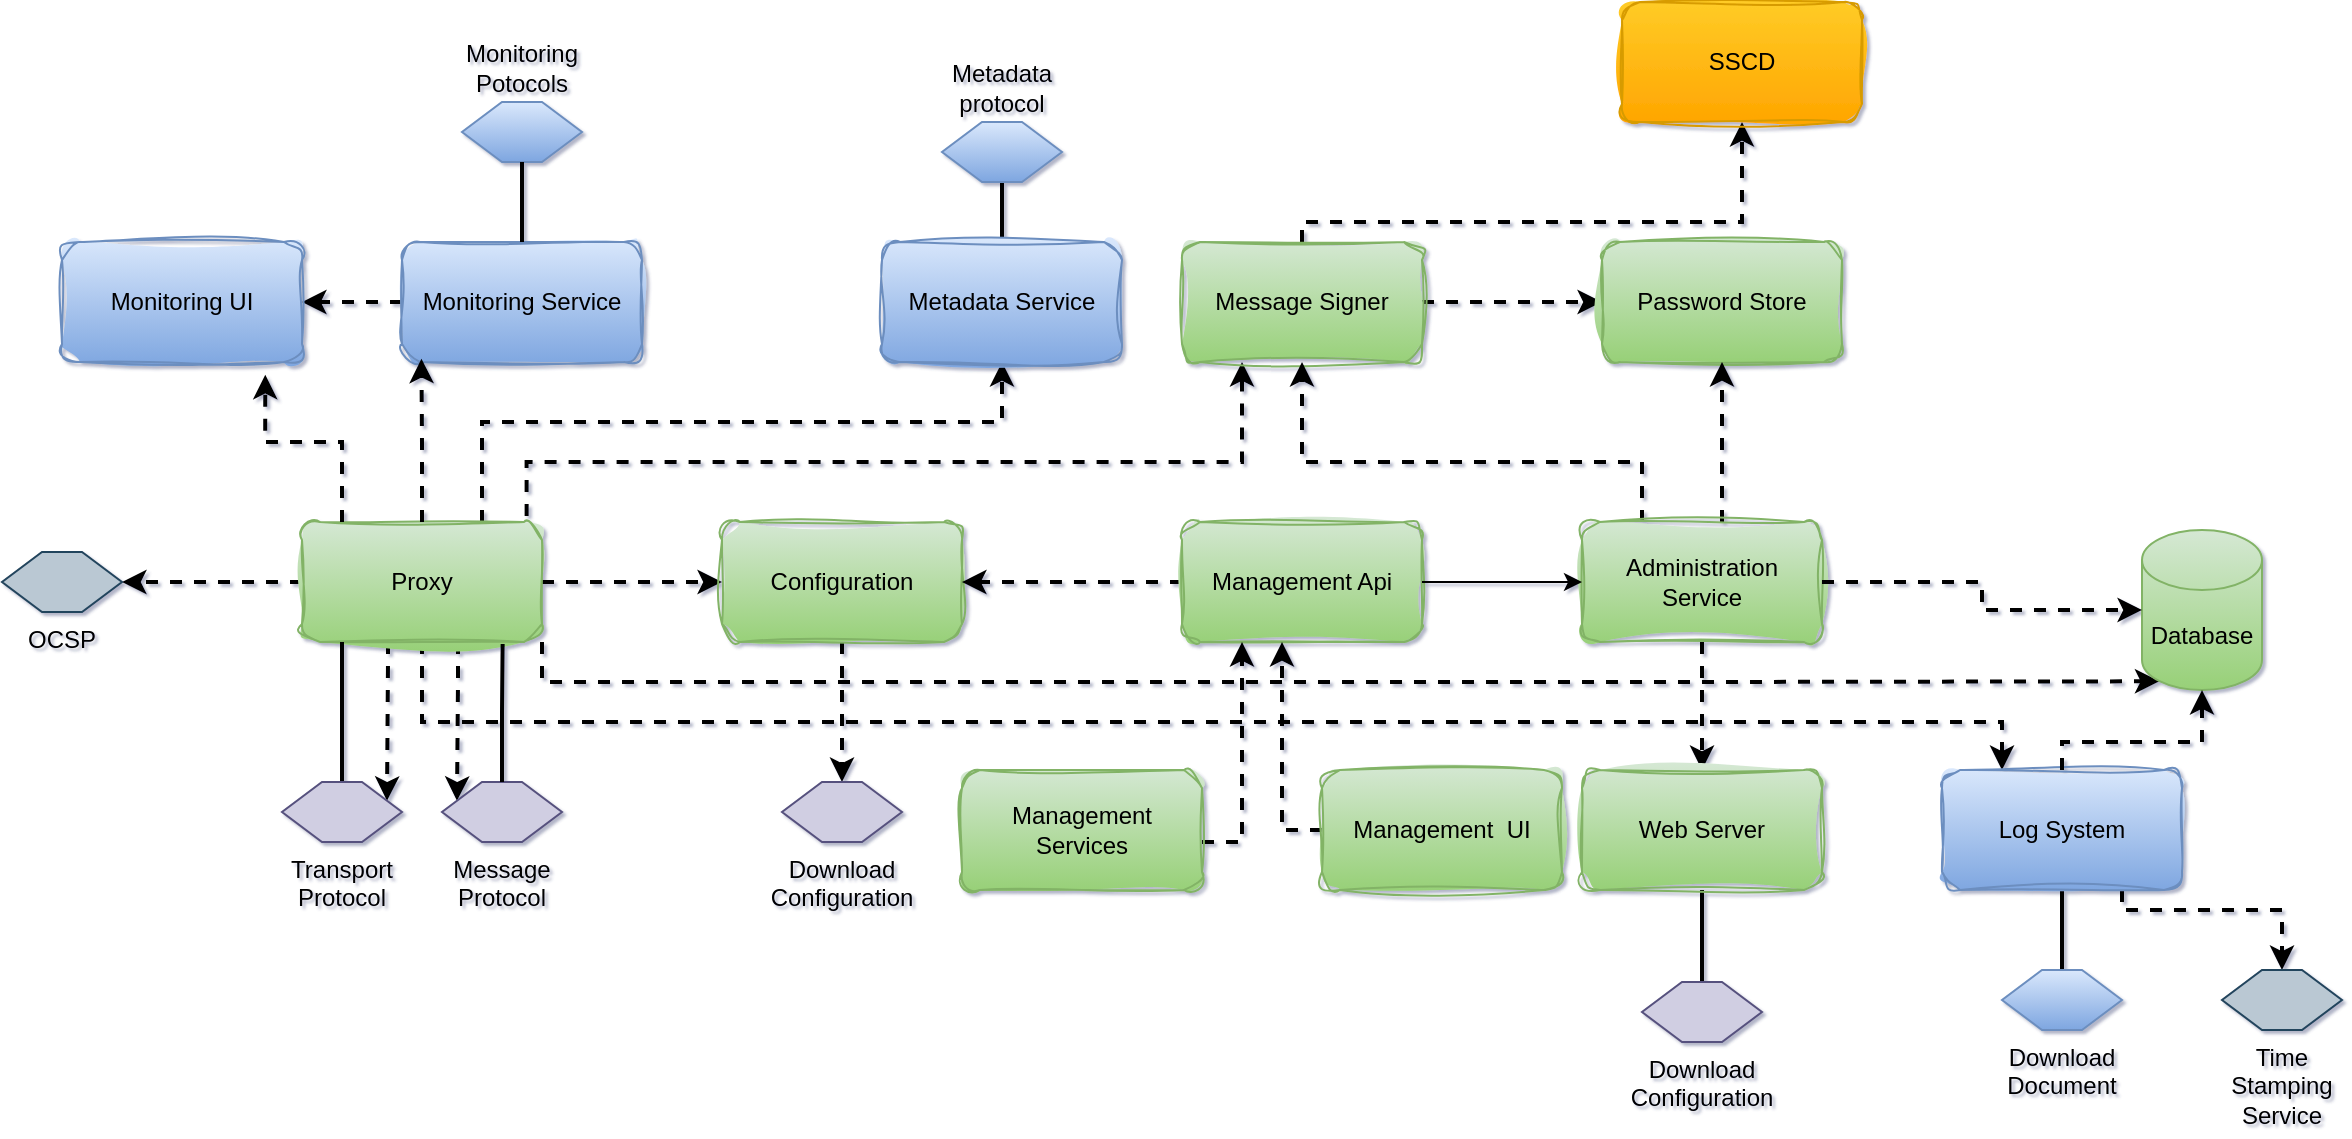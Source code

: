 <mxfile version="22.0.0" type="device">
  <diagram name="Page-1" id="RcsFwqiE_mqMil7ZwmxQ">
    <mxGraphModel dx="1010" dy="732" grid="1" gridSize="10" guides="1" tooltips="1" connect="1" arrows="1" fold="1" page="1" pageScale="1" pageWidth="827" pageHeight="1169" background="none" math="0" shadow="1">
      <root>
        <mxCell id="0" />
        <mxCell id="1" parent="0" />
        <mxCell id="R0o29H9aw-5ZgJFbA4co-9" style="edgeStyle=orthogonalEdgeStyle;rounded=0;orthogonalLoop=1;jettySize=auto;html=1;entryX=1;entryY=0.25;entryDx=0;entryDy=0;dashed=1;strokeWidth=2;" parent="1" source="R0o29H9aw-5ZgJFbA4co-1" target="R0o29H9aw-5ZgJFbA4co-2" edge="1">
          <mxGeometry relative="1" as="geometry">
            <Array as="points">
              <mxPoint x="373" y="680" />
              <mxPoint x="373" y="680" />
            </Array>
          </mxGeometry>
        </mxCell>
        <mxCell id="R0o29H9aw-5ZgJFbA4co-10" style="edgeStyle=orthogonalEdgeStyle;rounded=0;orthogonalLoop=1;jettySize=auto;html=1;entryX=0;entryY=0.25;entryDx=0;entryDy=0;dashed=1;strokeWidth=2;" parent="1" source="R0o29H9aw-5ZgJFbA4co-1" target="R0o29H9aw-5ZgJFbA4co-4" edge="1">
          <mxGeometry relative="1" as="geometry">
            <Array as="points">
              <mxPoint x="408" y="690" />
              <mxPoint x="408" y="690" />
            </Array>
          </mxGeometry>
        </mxCell>
        <mxCell id="R0o29H9aw-5ZgJFbA4co-11" style="edgeStyle=orthogonalEdgeStyle;rounded=0;orthogonalLoop=1;jettySize=auto;html=1;entryX=1;entryY=0.5;entryDx=0;entryDy=0;dashed=1;strokeWidth=2;" parent="1" source="R0o29H9aw-5ZgJFbA4co-1" target="R0o29H9aw-5ZgJFbA4co-5" edge="1">
          <mxGeometry relative="1" as="geometry" />
        </mxCell>
        <mxCell id="R0o29H9aw-5ZgJFbA4co-13" style="edgeStyle=orthogonalEdgeStyle;rounded=0;orthogonalLoop=1;jettySize=auto;html=1;dashed=1;strokeWidth=2;" parent="1" source="R0o29H9aw-5ZgJFbA4co-1" target="R0o29H9aw-5ZgJFbA4co-12" edge="1">
          <mxGeometry relative="1" as="geometry" />
        </mxCell>
        <mxCell id="R0o29H9aw-5ZgJFbA4co-21" style="edgeStyle=orthogonalEdgeStyle;rounded=0;orthogonalLoop=1;jettySize=auto;html=1;entryX=0.145;entryY=1;entryDx=0;entryDy=-4.35;entryPerimeter=0;dashed=1;strokeWidth=2;" parent="1" source="R0o29H9aw-5ZgJFbA4co-1" target="R0o29H9aw-5ZgJFbA4co-19" edge="1">
          <mxGeometry relative="1" as="geometry">
            <mxPoint x="1050" y="690" as="targetPoint" />
            <Array as="points">
              <mxPoint x="450" y="690" />
              <mxPoint x="1029" y="690" />
            </Array>
          </mxGeometry>
        </mxCell>
        <mxCell id="R0o29H9aw-5ZgJFbA4co-26" style="edgeStyle=orthogonalEdgeStyle;rounded=0;orthogonalLoop=1;jettySize=auto;html=1;entryX=0.25;entryY=0;entryDx=0;entryDy=0;dashed=1;strokeWidth=2;" parent="1" source="R0o29H9aw-5ZgJFbA4co-1" target="R0o29H9aw-5ZgJFbA4co-24" edge="1">
          <mxGeometry relative="1" as="geometry">
            <mxPoint x="860" y="718" as="targetPoint" />
            <Array as="points">
              <mxPoint x="390" y="710" />
              <mxPoint x="1180" y="710" />
            </Array>
          </mxGeometry>
        </mxCell>
        <mxCell id="R0o29H9aw-5ZgJFbA4co-37" style="edgeStyle=orthogonalEdgeStyle;rounded=0;orthogonalLoop=1;jettySize=auto;html=1;exitX=0.936;exitY=-0.05;exitDx=0;exitDy=0;exitPerimeter=0;entryX=0.25;entryY=1;entryDx=0;entryDy=0;dashed=1;strokeWidth=2;" parent="1" source="R0o29H9aw-5ZgJFbA4co-1" target="R0o29H9aw-5ZgJFbA4co-33" edge="1">
          <mxGeometry relative="1" as="geometry">
            <mxPoint x="450" y="410" as="targetPoint" />
            <Array as="points">
              <mxPoint x="442" y="580" />
              <mxPoint x="800" y="580" />
            </Array>
          </mxGeometry>
        </mxCell>
        <mxCell id="R0o29H9aw-5ZgJFbA4co-45" style="edgeStyle=orthogonalEdgeStyle;rounded=0;orthogonalLoop=1;jettySize=auto;html=1;entryX=0.5;entryY=1;entryDx=0;entryDy=0;dashed=1;strokeWidth=2;" parent="1" source="R0o29H9aw-5ZgJFbA4co-1" target="R0o29H9aw-5ZgJFbA4co-42" edge="1">
          <mxGeometry relative="1" as="geometry">
            <Array as="points">
              <mxPoint x="420" y="560" />
              <mxPoint x="680" y="560" />
            </Array>
          </mxGeometry>
        </mxCell>
        <mxCell id="R0o29H9aw-5ZgJFbA4co-1" value="Proxy" style="rounded=1;whiteSpace=wrap;html=1;fillColor=#d5e8d4;strokeColor=#82b366;sketch=1;curveFitting=1;jiggle=2;gradientColor=#97d077;" parent="1" vertex="1">
          <mxGeometry x="330" y="610" width="120" height="60" as="geometry" />
        </mxCell>
        <mxCell id="R0o29H9aw-5ZgJFbA4co-6" style="edgeStyle=orthogonalEdgeStyle;rounded=0;orthogonalLoop=1;jettySize=auto;html=1;endArrow=none;endFill=0;strokeWidth=2;" parent="1" source="R0o29H9aw-5ZgJFbA4co-2" target="R0o29H9aw-5ZgJFbA4co-1" edge="1">
          <mxGeometry relative="1" as="geometry">
            <Array as="points">
              <mxPoint x="350" y="720" />
              <mxPoint x="350" y="720" />
            </Array>
          </mxGeometry>
        </mxCell>
        <mxCell id="R0o29H9aw-5ZgJFbA4co-2" value="Transport Protocol" style="shape=hexagon;perimeter=hexagonPerimeter2;whiteSpace=wrap;html=1;fixedSize=1;fillColor=#d0cee2;strokeColor=#56517e;rounded=0;labelPosition=center;verticalLabelPosition=bottom;align=center;verticalAlign=top;" parent="1" vertex="1">
          <mxGeometry x="320" y="740" width="60" height="30" as="geometry" />
        </mxCell>
        <mxCell id="R0o29H9aw-5ZgJFbA4co-4" value="Message Protocol" style="shape=hexagon;perimeter=hexagonPerimeter2;whiteSpace=wrap;html=1;fixedSize=1;fillColor=#d0cee2;strokeColor=#56517e;rounded=0;labelPosition=center;verticalLabelPosition=bottom;align=center;verticalAlign=top;" parent="1" vertex="1">
          <mxGeometry x="400" y="740" width="60" height="30" as="geometry" />
        </mxCell>
        <mxCell id="R0o29H9aw-5ZgJFbA4co-5" value="OCSP" style="shape=hexagon;perimeter=hexagonPerimeter2;whiteSpace=wrap;html=1;fixedSize=1;fillColor=#bac8d3;strokeColor=#23445d;rounded=0;labelPosition=center;verticalLabelPosition=bottom;align=center;verticalAlign=top;" parent="1" vertex="1">
          <mxGeometry x="180" y="625" width="60" height="30" as="geometry" />
        </mxCell>
        <mxCell id="R0o29H9aw-5ZgJFbA4co-8" style="edgeStyle=orthogonalEdgeStyle;rounded=0;orthogonalLoop=1;jettySize=auto;html=1;entryX=0.836;entryY=1.017;entryDx=0;entryDy=0;entryPerimeter=0;endArrow=none;endFill=0;strokeWidth=2;" parent="1" source="R0o29H9aw-5ZgJFbA4co-4" target="R0o29H9aw-5ZgJFbA4co-1" edge="1">
          <mxGeometry relative="1" as="geometry" />
        </mxCell>
        <mxCell id="R0o29H9aw-5ZgJFbA4co-15" style="edgeStyle=orthogonalEdgeStyle;rounded=0;orthogonalLoop=1;jettySize=auto;html=1;entryX=0.5;entryY=0;entryDx=0;entryDy=0;dashed=1;strokeWidth=2;" parent="1" source="R0o29H9aw-5ZgJFbA4co-12" target="R0o29H9aw-5ZgJFbA4co-14" edge="1">
          <mxGeometry relative="1" as="geometry" />
        </mxCell>
        <mxCell id="R0o29H9aw-5ZgJFbA4co-12" value="Configuration" style="rounded=1;whiteSpace=wrap;html=1;fillColor=#d5e8d4;strokeColor=#82b366;sketch=1;curveFitting=1;jiggle=2;gradientColor=#97d077;" parent="1" vertex="1">
          <mxGeometry x="540" y="610" width="120" height="60" as="geometry" />
        </mxCell>
        <mxCell id="R0o29H9aw-5ZgJFbA4co-14" value="Download Configuration" style="shape=hexagon;perimeter=hexagonPerimeter2;whiteSpace=wrap;html=1;fixedSize=1;fillColor=#d0cee2;strokeColor=#56517e;rounded=0;labelPosition=center;verticalLabelPosition=bottom;align=center;verticalAlign=top;" parent="1" vertex="1">
          <mxGeometry x="570" y="740" width="60" height="30" as="geometry" />
        </mxCell>
        <mxCell id="R0o29H9aw-5ZgJFbA4co-18" style="edgeStyle=orthogonalEdgeStyle;rounded=0;orthogonalLoop=1;jettySize=auto;html=1;entryX=1;entryY=0.5;entryDx=0;entryDy=0;dashed=1;strokeWidth=2;" parent="1" source="R0o29H9aw-5ZgJFbA4co-17" target="R0o29H9aw-5ZgJFbA4co-12" edge="1">
          <mxGeometry relative="1" as="geometry" />
        </mxCell>
        <mxCell id="R0o29H9aw-5ZgJFbA4co-17" value="Management Api" style="rounded=1;whiteSpace=wrap;html=1;fillColor=#d5e8d4;strokeColor=#82b366;sketch=1;curveFitting=1;jiggle=2;gradientColor=#97d077;" parent="1" vertex="1">
          <mxGeometry x="770" y="610" width="120" height="60" as="geometry" />
        </mxCell>
        <mxCell id="R0o29H9aw-5ZgJFbA4co-19" value="Database" style="shape=cylinder3;whiteSpace=wrap;html=1;boundedLbl=1;backgroundOutline=1;size=15;fillColor=#d5e8d4;gradientColor=#97d077;strokeColor=#82b366;" parent="1" vertex="1">
          <mxGeometry x="1250" y="614" width="60" height="80" as="geometry" />
        </mxCell>
        <mxCell id="R0o29H9aw-5ZgJFbA4co-28" style="edgeStyle=orthogonalEdgeStyle;rounded=0;orthogonalLoop=1;jettySize=auto;html=1;entryX=0.5;entryY=0;entryDx=0;entryDy=0;endArrow=none;endFill=0;strokeWidth=2;" parent="1" source="R0o29H9aw-5ZgJFbA4co-24" target="R0o29H9aw-5ZgJFbA4co-27" edge="1">
          <mxGeometry relative="1" as="geometry" />
        </mxCell>
        <mxCell id="R0o29H9aw-5ZgJFbA4co-30" style="edgeStyle=orthogonalEdgeStyle;rounded=0;orthogonalLoop=1;jettySize=auto;html=1;entryX=0.5;entryY=0;entryDx=0;entryDy=0;dashed=1;strokeWidth=2;" parent="1" source="R0o29H9aw-5ZgJFbA4co-24" target="R0o29H9aw-5ZgJFbA4co-29" edge="1">
          <mxGeometry relative="1" as="geometry">
            <Array as="points">
              <mxPoint x="1240" y="804" />
              <mxPoint x="1320" y="804" />
            </Array>
          </mxGeometry>
        </mxCell>
        <mxCell id="R0o29H9aw-5ZgJFbA4co-24" value="Log System" style="rounded=1;whiteSpace=wrap;html=1;fillColor=#dae8fc;strokeColor=#6c8ebf;sketch=1;curveFitting=1;jiggle=2;gradientColor=#7ea6e0;" parent="1" vertex="1">
          <mxGeometry x="1150" y="734" width="120" height="60" as="geometry" />
        </mxCell>
        <mxCell id="R0o29H9aw-5ZgJFbA4co-25" style="edgeStyle=orthogonalEdgeStyle;rounded=0;orthogonalLoop=1;jettySize=auto;html=1;entryX=0.5;entryY=1;entryDx=0;entryDy=0;entryPerimeter=0;dashed=1;strokeWidth=2;" parent="1" source="R0o29H9aw-5ZgJFbA4co-24" target="R0o29H9aw-5ZgJFbA4co-19" edge="1">
          <mxGeometry relative="1" as="geometry">
            <Array as="points">
              <mxPoint x="1210" y="720" />
              <mxPoint x="1280" y="720" />
            </Array>
          </mxGeometry>
        </mxCell>
        <mxCell id="R0o29H9aw-5ZgJFbA4co-27" value="Download Document" style="shape=hexagon;perimeter=hexagonPerimeter2;whiteSpace=wrap;html=1;fixedSize=1;fillColor=#dae8fc;strokeColor=#6c8ebf;rounded=0;labelPosition=center;verticalLabelPosition=bottom;align=center;verticalAlign=top;gradientColor=#7ea6e0;" parent="1" vertex="1">
          <mxGeometry x="1180" y="834" width="60" height="30" as="geometry" />
        </mxCell>
        <mxCell id="R0o29H9aw-5ZgJFbA4co-29" value="Time Stamping Service" style="shape=hexagon;perimeter=hexagonPerimeter2;whiteSpace=wrap;html=1;fixedSize=1;fillColor=#bac8d3;strokeColor=#23445d;rounded=0;labelPosition=center;verticalLabelPosition=bottom;align=center;verticalAlign=top;" parent="1" vertex="1">
          <mxGeometry x="1290" y="834" width="60" height="30" as="geometry" />
        </mxCell>
        <mxCell id="R0o29H9aw-5ZgJFbA4co-59" style="edgeStyle=orthogonalEdgeStyle;rounded=0;orthogonalLoop=1;jettySize=auto;html=1;dashed=1;strokeWidth=2;" parent="1" source="R0o29H9aw-5ZgJFbA4co-31" edge="1">
          <mxGeometry relative="1" as="geometry">
            <mxPoint x="820" y="670" as="targetPoint" />
            <Array as="points">
              <mxPoint x="820" y="764" />
            </Array>
          </mxGeometry>
        </mxCell>
        <mxCell id="R0o29H9aw-5ZgJFbA4co-31" value="Management&amp;nbsp; UI" style="rounded=1;whiteSpace=wrap;html=1;fillColor=#d5e8d4;strokeColor=#82b366;sketch=1;curveFitting=1;jiggle=2;gradientColor=#97d077;" parent="1" vertex="1">
          <mxGeometry x="840" y="734" width="120" height="60" as="geometry" />
        </mxCell>
        <mxCell id="R0o29H9aw-5ZgJFbA4co-38" style="edgeStyle=orthogonalEdgeStyle;rounded=0;orthogonalLoop=1;jettySize=auto;html=1;entryX=0;entryY=0.5;entryDx=0;entryDy=0;dashed=1;strokeWidth=2;" parent="1" source="R0o29H9aw-5ZgJFbA4co-33" target="R0o29H9aw-5ZgJFbA4co-35" edge="1">
          <mxGeometry relative="1" as="geometry" />
        </mxCell>
        <mxCell id="R0o29H9aw-5ZgJFbA4co-41" style="edgeStyle=orthogonalEdgeStyle;rounded=0;orthogonalLoop=1;jettySize=auto;html=1;dashed=1;strokeWidth=2;entryX=0.5;entryY=1;entryDx=0;entryDy=0;" parent="1" source="R0o29H9aw-5ZgJFbA4co-33" target="R0o29H9aw-5ZgJFbA4co-40" edge="1">
          <mxGeometry relative="1" as="geometry">
            <Array as="points">
              <mxPoint x="830" y="460" />
              <mxPoint x="1050" y="460" />
            </Array>
          </mxGeometry>
        </mxCell>
        <mxCell id="R0o29H9aw-5ZgJFbA4co-33" value="Message Signer" style="rounded=1;whiteSpace=wrap;html=1;fillColor=#d5e8d4;strokeColor=#82b366;sketch=1;curveFitting=1;jiggle=2;gradientColor=#97d077;" parent="1" vertex="1">
          <mxGeometry x="770" y="470" width="120" height="60" as="geometry" />
        </mxCell>
        <mxCell id="R0o29H9aw-5ZgJFbA4co-35" value="Password Store" style="rounded=1;whiteSpace=wrap;html=1;fillColor=#d5e8d4;strokeColor=#82b366;sketch=1;curveFitting=1;jiggle=2;gradientColor=#97d077;" parent="1" vertex="1">
          <mxGeometry x="980" y="470" width="120" height="60" as="geometry" />
        </mxCell>
        <mxCell id="R0o29H9aw-5ZgJFbA4co-40" value="SSCD" style="rounded=1;whiteSpace=wrap;html=1;fillColor=#ffcd28;strokeColor=#d79b00;sketch=1;curveFitting=1;jiggle=2;gradientColor=#ffa500;" parent="1" vertex="1">
          <mxGeometry x="990" y="350" width="120" height="60" as="geometry" />
        </mxCell>
        <mxCell id="R0o29H9aw-5ZgJFbA4co-47" style="edgeStyle=orthogonalEdgeStyle;rounded=0;orthogonalLoop=1;jettySize=auto;html=1;endArrow=none;endFill=0;strokeWidth=2;" parent="1" source="R0o29H9aw-5ZgJFbA4co-42" target="R0o29H9aw-5ZgJFbA4co-46" edge="1">
          <mxGeometry relative="1" as="geometry" />
        </mxCell>
        <mxCell id="R0o29H9aw-5ZgJFbA4co-42" value="Metadata Service" style="rounded=1;whiteSpace=wrap;html=1;fillColor=#dae8fc;strokeColor=#6c8ebf;sketch=1;curveFitting=1;jiggle=2;gradientColor=#7ea6e0;" parent="1" vertex="1">
          <mxGeometry x="620" y="470" width="120" height="60" as="geometry" />
        </mxCell>
        <mxCell id="R0o29H9aw-5ZgJFbA4co-50" style="edgeStyle=orthogonalEdgeStyle;rounded=0;orthogonalLoop=1;jettySize=auto;html=1;entryX=1;entryY=0.5;entryDx=0;entryDy=0;dashed=1;strokeWidth=2;" parent="1" source="R0o29H9aw-5ZgJFbA4co-43" target="R0o29H9aw-5ZgJFbA4co-44" edge="1">
          <mxGeometry relative="1" as="geometry" />
        </mxCell>
        <mxCell id="R0o29H9aw-5ZgJFbA4co-43" value="Monitoring Service" style="rounded=1;whiteSpace=wrap;html=1;fillColor=#dae8fc;strokeColor=#6c8ebf;sketch=1;curveFitting=1;jiggle=2;gradientColor=#7ea6e0;" parent="1" vertex="1">
          <mxGeometry x="380" y="470" width="120" height="60" as="geometry" />
        </mxCell>
        <mxCell id="R0o29H9aw-5ZgJFbA4co-44" value="Monitoring UI" style="rounded=1;whiteSpace=wrap;html=1;fillColor=#dae8fc;strokeColor=#6c8ebf;sketch=1;curveFitting=1;jiggle=2;gradientColor=#7ea6e0;" parent="1" vertex="1">
          <mxGeometry x="210" y="470" width="120" height="60" as="geometry" />
        </mxCell>
        <mxCell id="R0o29H9aw-5ZgJFbA4co-46" value="Metadata protocol" style="shape=hexagon;perimeter=hexagonPerimeter2;whiteSpace=wrap;html=1;fixedSize=1;fillColor=#dae8fc;strokeColor=#6c8ebf;rounded=0;labelPosition=center;verticalLabelPosition=top;align=center;verticalAlign=bottom;gradientColor=#7ea6e0;" parent="1" vertex="1">
          <mxGeometry x="650" y="410" width="60" height="30" as="geometry" />
        </mxCell>
        <mxCell id="R0o29H9aw-5ZgJFbA4co-48" style="edgeStyle=orthogonalEdgeStyle;rounded=0;orthogonalLoop=1;jettySize=auto;html=1;entryX=0.081;entryY=0.972;entryDx=0;entryDy=0;entryPerimeter=0;dashed=1;strokeWidth=2;" parent="1" source="R0o29H9aw-5ZgJFbA4co-1" target="R0o29H9aw-5ZgJFbA4co-43" edge="1">
          <mxGeometry relative="1" as="geometry" />
        </mxCell>
        <mxCell id="R0o29H9aw-5ZgJFbA4co-49" style="edgeStyle=orthogonalEdgeStyle;rounded=0;orthogonalLoop=1;jettySize=auto;html=1;entryX=0.847;entryY=1.106;entryDx=0;entryDy=0;entryPerimeter=0;dashed=1;strokeWidth=2;" parent="1" source="R0o29H9aw-5ZgJFbA4co-1" target="R0o29H9aw-5ZgJFbA4co-44" edge="1">
          <mxGeometry relative="1" as="geometry">
            <Array as="points">
              <mxPoint x="350" y="570" />
              <mxPoint x="312" y="570" />
            </Array>
          </mxGeometry>
        </mxCell>
        <mxCell id="R0o29H9aw-5ZgJFbA4co-51" value="Monitoring Potocols" style="shape=hexagon;perimeter=hexagonPerimeter2;whiteSpace=wrap;html=1;fixedSize=1;fillColor=#dae8fc;strokeColor=#6c8ebf;rounded=0;labelPosition=center;verticalLabelPosition=top;align=center;verticalAlign=bottom;gradientColor=#7ea6e0;" parent="1" vertex="1">
          <mxGeometry x="410" y="400" width="60" height="30" as="geometry" />
        </mxCell>
        <mxCell id="R0o29H9aw-5ZgJFbA4co-52" style="edgeStyle=orthogonalEdgeStyle;rounded=0;orthogonalLoop=1;jettySize=auto;html=1;entryX=0.5;entryY=1;entryDx=0;entryDy=0;endArrow=none;endFill=0;strokeWidth=2;" parent="1" source="R0o29H9aw-5ZgJFbA4co-43" target="R0o29H9aw-5ZgJFbA4co-51" edge="1">
          <mxGeometry relative="1" as="geometry">
            <mxPoint x="440" y="440" as="targetPoint" />
          </mxGeometry>
        </mxCell>
        <mxCell id="R0o29H9aw-5ZgJFbA4co-58" style="edgeStyle=orthogonalEdgeStyle;rounded=0;orthogonalLoop=1;jettySize=auto;html=1;dashed=1;strokeWidth=2;" parent="1" source="R0o29H9aw-5ZgJFbA4co-54" edge="1">
          <mxGeometry relative="1" as="geometry">
            <mxPoint x="800" y="670" as="targetPoint" />
            <Array as="points">
              <mxPoint x="800" y="770" />
            </Array>
          </mxGeometry>
        </mxCell>
        <mxCell id="R0o29H9aw-5ZgJFbA4co-54" value="Management Services" style="rounded=1;whiteSpace=wrap;html=1;fillColor=#d5e8d4;strokeColor=#82b366;sketch=1;curveFitting=1;jiggle=2;gradientColor=#97d077;" parent="1" vertex="1">
          <mxGeometry x="660" y="734" width="120" height="60" as="geometry" />
        </mxCell>
        <mxCell id="R0o29H9aw-5ZgJFbA4co-64" style="edgeStyle=orthogonalEdgeStyle;rounded=0;orthogonalLoop=1;jettySize=auto;html=1;entryX=0.5;entryY=1;entryDx=0;entryDy=0;dashed=1;strokeWidth=2;" parent="1" source="R0o29H9aw-5ZgJFbA4co-62" target="R0o29H9aw-5ZgJFbA4co-35" edge="1">
          <mxGeometry relative="1" as="geometry">
            <Array as="points">
              <mxPoint x="1040" y="590" />
              <mxPoint x="1040" y="590" />
            </Array>
          </mxGeometry>
        </mxCell>
        <mxCell id="R0o29H9aw-5ZgJFbA4co-65" style="edgeStyle=orthogonalEdgeStyle;rounded=0;orthogonalLoop=1;jettySize=auto;html=1;entryX=0.5;entryY=1;entryDx=0;entryDy=0;strokeWidth=2;dashed=1;" parent="1" source="R0o29H9aw-5ZgJFbA4co-62" target="R0o29H9aw-5ZgJFbA4co-33" edge="1">
          <mxGeometry relative="1" as="geometry">
            <Array as="points">
              <mxPoint x="1000" y="580" />
              <mxPoint x="830" y="580" />
            </Array>
          </mxGeometry>
        </mxCell>
        <mxCell id="R0o29H9aw-5ZgJFbA4co-68" style="edgeStyle=orthogonalEdgeStyle;rounded=0;orthogonalLoop=1;jettySize=auto;html=1;entryX=0.5;entryY=0;entryDx=0;entryDy=0;dashed=1;strokeWidth=2;" parent="1" source="R0o29H9aw-5ZgJFbA4co-62" target="R0o29H9aw-5ZgJFbA4co-67" edge="1">
          <mxGeometry relative="1" as="geometry">
            <Array as="points">
              <mxPoint x="1030" y="734" />
            </Array>
          </mxGeometry>
        </mxCell>
        <mxCell id="R0o29H9aw-5ZgJFbA4co-62" value="Administration Service" style="rounded=1;whiteSpace=wrap;html=1;fillColor=#d5e8d4;strokeColor=#82b366;sketch=1;curveFitting=1;jiggle=2;gradientColor=#97d077;" parent="1" vertex="1">
          <mxGeometry x="970" y="610" width="120" height="60" as="geometry" />
        </mxCell>
        <mxCell id="R0o29H9aw-5ZgJFbA4co-63" style="edgeStyle=orthogonalEdgeStyle;rounded=0;orthogonalLoop=1;jettySize=auto;html=1;entryX=0;entryY=0.5;entryDx=0;entryDy=0;" parent="1" source="R0o29H9aw-5ZgJFbA4co-17" target="R0o29H9aw-5ZgJFbA4co-62" edge="1">
          <mxGeometry relative="1" as="geometry" />
        </mxCell>
        <mxCell id="R0o29H9aw-5ZgJFbA4co-66" style="edgeStyle=orthogonalEdgeStyle;rounded=0;orthogonalLoop=1;jettySize=auto;html=1;entryX=0;entryY=0.5;entryDx=0;entryDy=0;entryPerimeter=0;dashed=1;strokeWidth=2;" parent="1" source="R0o29H9aw-5ZgJFbA4co-62" target="R0o29H9aw-5ZgJFbA4co-19" edge="1">
          <mxGeometry relative="1" as="geometry" />
        </mxCell>
        <mxCell id="R0o29H9aw-5ZgJFbA4co-71" style="edgeStyle=orthogonalEdgeStyle;rounded=0;orthogonalLoop=1;jettySize=auto;html=1;entryX=0.5;entryY=0;entryDx=0;entryDy=0;endArrow=none;endFill=0;strokeWidth=2;" parent="1" source="R0o29H9aw-5ZgJFbA4co-67" target="R0o29H9aw-5ZgJFbA4co-70" edge="1">
          <mxGeometry relative="1" as="geometry" />
        </mxCell>
        <mxCell id="R0o29H9aw-5ZgJFbA4co-67" value="Web Server" style="rounded=1;whiteSpace=wrap;html=1;fillColor=#d5e8d4;strokeColor=#82b366;sketch=1;curveFitting=1;jiggle=2;gradientColor=#97d077;" parent="1" vertex="1">
          <mxGeometry x="970" y="734" width="120" height="60" as="geometry" />
        </mxCell>
        <mxCell id="R0o29H9aw-5ZgJFbA4co-70" value="Download Configuration" style="shape=hexagon;perimeter=hexagonPerimeter2;whiteSpace=wrap;html=1;fixedSize=1;fillColor=#d0cee2;strokeColor=#56517e;rounded=0;labelPosition=center;verticalLabelPosition=bottom;align=center;verticalAlign=top;" parent="1" vertex="1">
          <mxGeometry x="1000" y="840" width="60" height="30" as="geometry" />
        </mxCell>
      </root>
    </mxGraphModel>
  </diagram>
</mxfile>
